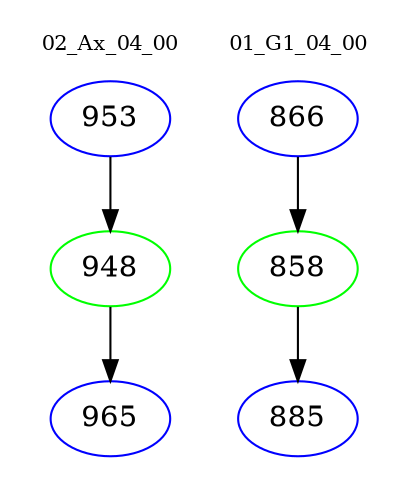 digraph{
subgraph cluster_0 {
color = white
label = "02_Ax_04_00";
fontsize=10;
T0_953 [label="953", color="blue"]
T0_953 -> T0_948 [color="black"]
T0_948 [label="948", color="green"]
T0_948 -> T0_965 [color="black"]
T0_965 [label="965", color="blue"]
}
subgraph cluster_1 {
color = white
label = "01_G1_04_00";
fontsize=10;
T1_866 [label="866", color="blue"]
T1_866 -> T1_858 [color="black"]
T1_858 [label="858", color="green"]
T1_858 -> T1_885 [color="black"]
T1_885 [label="885", color="blue"]
}
}
